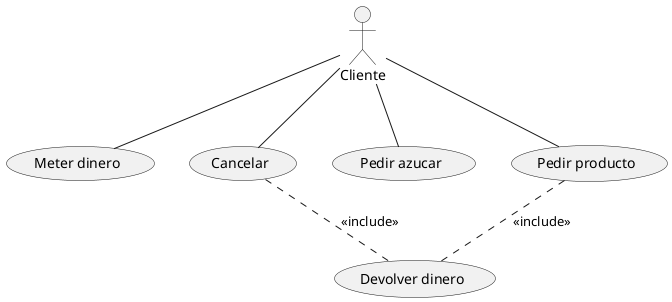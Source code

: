 @startuml
:Cliente: as c
usecase "Meter dinero" as meter
usecase "Cancelar" as cancelar
usecase "Pedir azucar" as azucar
usecase "Pedir producto" as pedir
usecase "Devolver dinero" as devolver
c -- pedir
c -- cancelar
c -- azucar
c -- meter
cancelar .. devolver : <<include>>
pedir .. devolver : <<include>>
@enduml